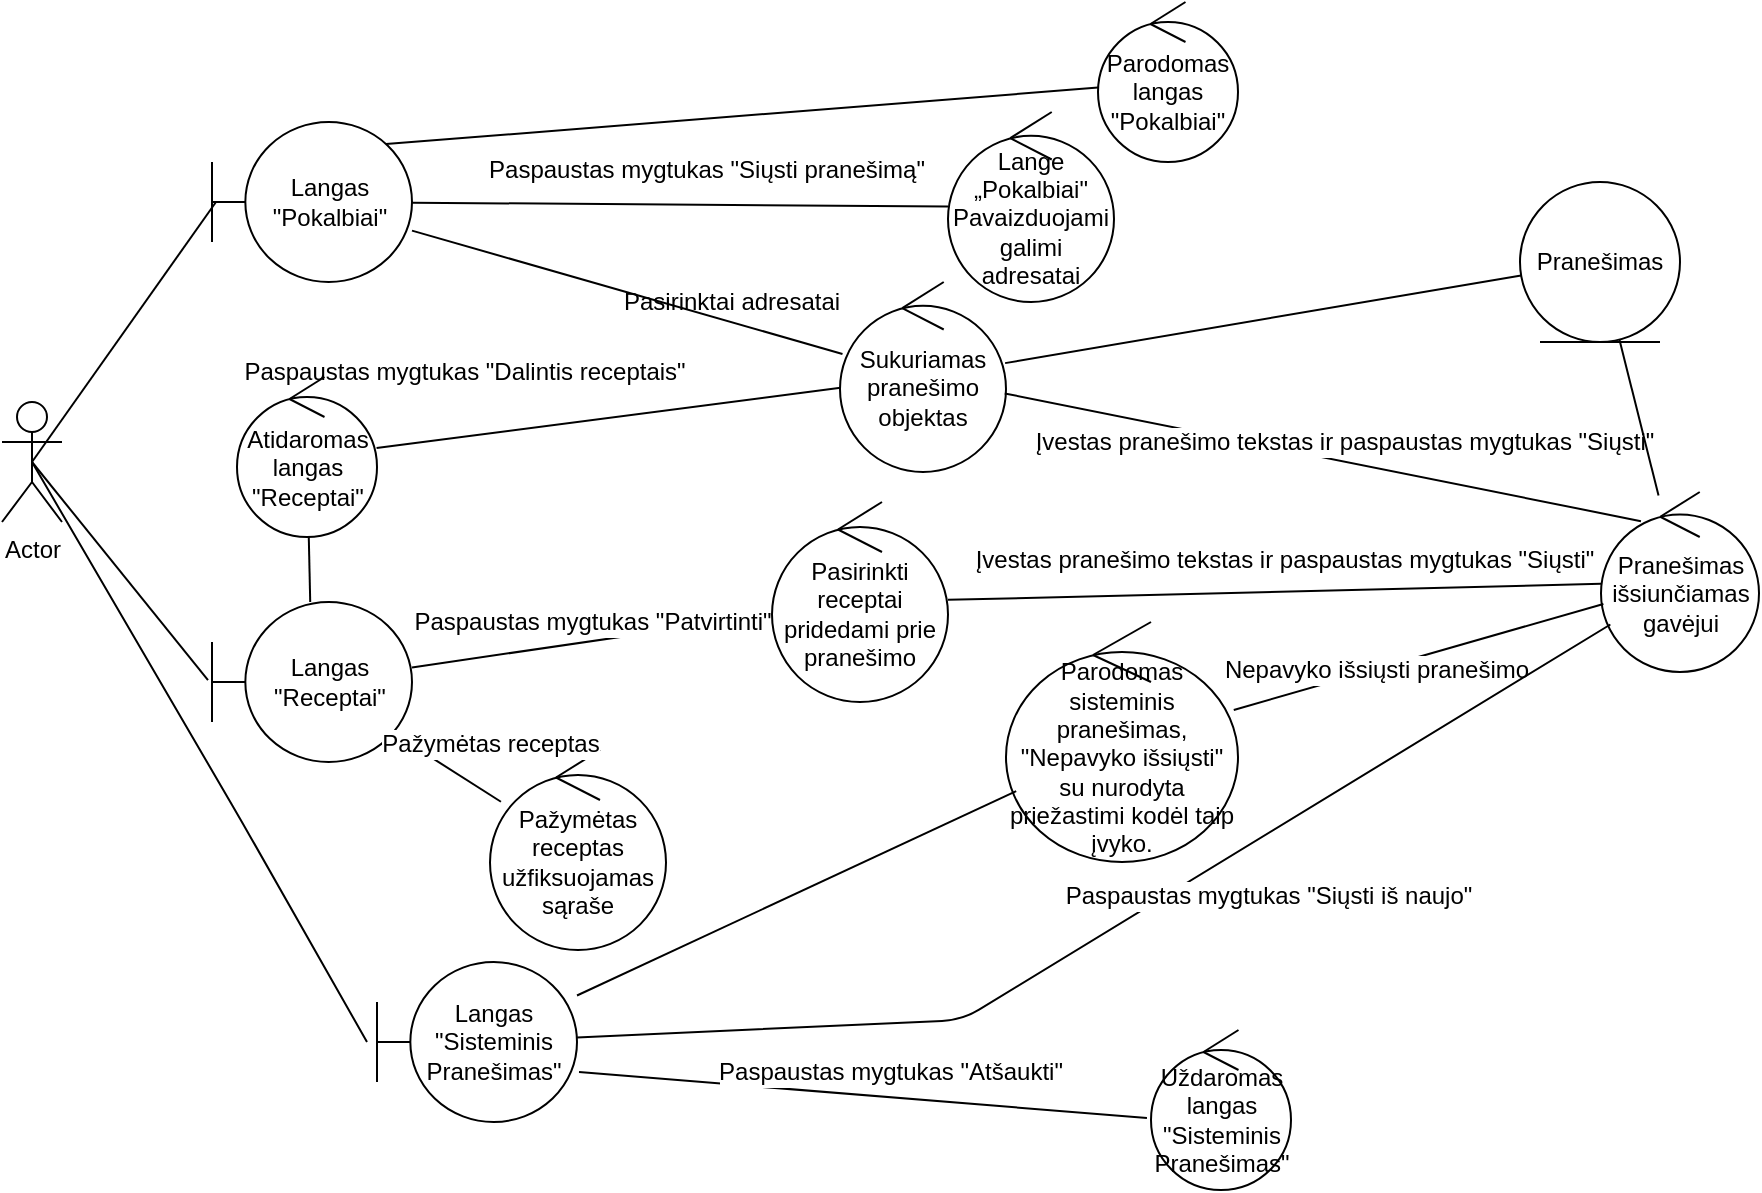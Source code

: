 <mxfile version="10.6.9" type="device"><diagram id="qGVhidxi3qc4Q2dun7Jg" name="Page-1"><mxGraphModel dx="2036" dy="590" grid="1" gridSize="10" guides="1" tooltips="1" connect="1" arrows="1" fold="1" page="1" pageScale="1" pageWidth="827" pageHeight="1169" math="0" shadow="0"><root><mxCell id="0"/><mxCell id="1" parent="0"/><mxCell id="P2x7NdR0kpHgVezgbXJG-1" value="Actor" style="shape=umlActor;verticalLabelPosition=bottom;labelBackgroundColor=#ffffff;verticalAlign=top;html=1;outlineConnect=0;" parent="1" vertex="1"><mxGeometry x="-60" y="360" width="30" height="60" as="geometry"/></mxCell><mxCell id="P2x7NdR0kpHgVezgbXJG-9" value="Parodomas langas &quot;Pokalbiai&quot;" style="ellipse;shape=umlControl;whiteSpace=wrap;html=1;" parent="1" vertex="1"><mxGeometry x="488" y="160" width="70" height="80" as="geometry"/></mxCell><mxCell id="P2x7NdR0kpHgVezgbXJG-14" value="Langas &quot;Pokalbiai&quot;" style="shape=umlBoundary;whiteSpace=wrap;html=1;" parent="1" vertex="1"><mxGeometry x="45" y="220" width="100" height="80" as="geometry"/></mxCell><mxCell id="P2x7NdR0kpHgVezgbXJG-15" value="" style="endArrow=none;html=1;exitX=0.87;exitY=0.138;exitDx=0;exitDy=0;exitPerimeter=0;" parent="1" source="P2x7NdR0kpHgVezgbXJG-14" target="P2x7NdR0kpHgVezgbXJG-9" edge="1"><mxGeometry width="50" height="50" relative="1" as="geometry"><mxPoint x="210" y="410" as="sourcePoint"/><mxPoint x="-50" y="480" as="targetPoint"/></mxGeometry></mxCell><mxCell id="P2x7NdR0kpHgVezgbXJG-16" value="" style="endArrow=none;html=1;entryX=0.02;entryY=0.5;entryDx=0;entryDy=0;entryPerimeter=0;exitX=0.5;exitY=0.5;exitDx=0;exitDy=0;exitPerimeter=0;" parent="1" source="P2x7NdR0kpHgVezgbXJG-1" target="P2x7NdR0kpHgVezgbXJG-14" edge="1"><mxGeometry width="50" height="50" relative="1" as="geometry"><mxPoint x="-100" y="530" as="sourcePoint"/><mxPoint x="-50" y="480" as="targetPoint"/></mxGeometry></mxCell><mxCell id="P2x7NdR0kpHgVezgbXJG-17" value="" style="endArrow=none;html=1;" parent="1" source="P2x7NdR0kpHgVezgbXJG-14" target="P2x7NdR0kpHgVezgbXJG-19" edge="1"><mxGeometry width="50" height="50" relative="1" as="geometry"><mxPoint x="280" y="320" as="sourcePoint"/><mxPoint x="340" y="420" as="targetPoint"/></mxGeometry></mxCell><mxCell id="P2x7NdR0kpHgVezgbXJG-18" value="Pasirinktai adresatai" style="text;html=1;resizable=0;points=[];autosize=1;align=left;verticalAlign=top;spacingTop=-4;" parent="1" vertex="1"><mxGeometry x="249" y="300" width="120" height="20" as="geometry"/></mxCell><mxCell id="P2x7NdR0kpHgVezgbXJG-19" value="Sukuriamas pranešimo objektas" style="ellipse;shape=umlControl;whiteSpace=wrap;html=1;" parent="1" vertex="1"><mxGeometry x="359" y="300" width="83" height="95" as="geometry"/></mxCell><mxCell id="P2x7NdR0kpHgVezgbXJG-20" value="Pranešimas" style="ellipse;shape=umlEntity;whiteSpace=wrap;html=1;" parent="1" vertex="1"><mxGeometry x="699" y="250" width="80" height="80" as="geometry"/></mxCell><mxCell id="P2x7NdR0kpHgVezgbXJG-22" value="" style="endArrow=none;html=1;exitX=0.253;exitY=0.162;exitDx=0;exitDy=0;exitPerimeter=0;" parent="1" source="P2x7NdR0kpHgVezgbXJG-40" target="P2x7NdR0kpHgVezgbXJG-19" edge="1"><mxGeometry width="50" height="50" relative="1" as="geometry"><mxPoint x="570" y="360" as="sourcePoint"/><mxPoint x="390" y="460" as="targetPoint"/></mxGeometry></mxCell><mxCell id="P2x7NdR0kpHgVezgbXJG-23" value="Įvestas pranešimo tekstas ir paspaustas mygtukas &quot;Siųsti&quot;" style="text;html=1;resizable=0;points=[];align=center;verticalAlign=middle;labelBackgroundColor=#ffffff;" parent="P2x7NdR0kpHgVezgbXJG-22" vertex="1" connectable="0"><mxGeometry x="-0.445" y="4" relative="1" as="geometry"><mxPoint x="-60" y="-26" as="offset"/></mxGeometry></mxCell><mxCell id="P2x7NdR0kpHgVezgbXJG-24" value="" style="endArrow=none;html=1;" parent="1" source="P2x7NdR0kpHgVezgbXJG-27" target="P2x7NdR0kpHgVezgbXJG-19" edge="1"><mxGeometry width="50" height="50" relative="1" as="geometry"><mxPoint x="375" y="630" as="sourcePoint"/><mxPoint x="410" y="620" as="targetPoint"/></mxGeometry></mxCell><mxCell id="P2x7NdR0kpHgVezgbXJG-26" value="&lt;span&gt;Paspaustas mygtukas &quot;Dalintis receptais&quot;&lt;/span&gt;" style="text;html=1;resizable=0;points=[];align=center;verticalAlign=middle;labelBackgroundColor=#ffffff;" parent="P2x7NdR0kpHgVezgbXJG-24" vertex="1" connectable="0"><mxGeometry x="-0.682" relative="1" as="geometry"><mxPoint x="6.5" y="-33" as="offset"/></mxGeometry></mxCell><mxCell id="P2x7NdR0kpHgVezgbXJG-27" value="Atidaromas langas &quot;Receptai&quot;" style="ellipse;shape=umlControl;whiteSpace=wrap;html=1;" parent="1" vertex="1"><mxGeometry x="57.5" y="347.5" width="70" height="80" as="geometry"/></mxCell><mxCell id="P2x7NdR0kpHgVezgbXJG-28" value="Langas &quot;Receptai&quot;" style="shape=umlBoundary;whiteSpace=wrap;html=1;" parent="1" vertex="1"><mxGeometry x="45" y="460" width="100" height="80" as="geometry"/></mxCell><mxCell id="P2x7NdR0kpHgVezgbXJG-29" value="" style="endArrow=none;html=1;" parent="1" source="P2x7NdR0kpHgVezgbXJG-28" target="P2x7NdR0kpHgVezgbXJG-27" edge="1"><mxGeometry width="50" height="50" relative="1" as="geometry"><mxPoint x="-100" y="860" as="sourcePoint"/><mxPoint x="-50" y="810" as="targetPoint"/></mxGeometry></mxCell><mxCell id="P2x7NdR0kpHgVezgbXJG-30" value="" style="endArrow=none;html=1;entryX=0.5;entryY=0.5;entryDx=0;entryDy=0;entryPerimeter=0;exitX=-0.02;exitY=0.488;exitDx=0;exitDy=0;exitPerimeter=0;" parent="1" source="P2x7NdR0kpHgVezgbXJG-28" target="P2x7NdR0kpHgVezgbXJG-1" edge="1"><mxGeometry width="50" height="50" relative="1" as="geometry"><mxPoint x="-100" y="780" as="sourcePoint"/><mxPoint x="-50" y="730" as="targetPoint"/></mxGeometry></mxCell><mxCell id="P2x7NdR0kpHgVezgbXJG-31" value="Pažymėtas receptas užfiksuojamas sąraše" style="ellipse;shape=umlControl;whiteSpace=wrap;html=1;" parent="1" vertex="1"><mxGeometry x="184" y="534" width="88" height="100" as="geometry"/></mxCell><mxCell id="P2x7NdR0kpHgVezgbXJG-32" value="" style="endArrow=none;html=1;" parent="1" source="P2x7NdR0kpHgVezgbXJG-31" target="P2x7NdR0kpHgVezgbXJG-28" edge="1"><mxGeometry width="50" height="50" relative="1" as="geometry"><mxPoint x="93" y="803" as="sourcePoint"/><mxPoint x="70" y="700" as="targetPoint"/></mxGeometry></mxCell><mxCell id="P2x7NdR0kpHgVezgbXJG-33" value="Pažymėtas receptas" style="text;html=1;resizable=0;points=[];align=center;verticalAlign=middle;labelBackgroundColor=#ffffff;" parent="P2x7NdR0kpHgVezgbXJG-32" vertex="1" connectable="0"><mxGeometry x="0.4" y="1" relative="1" as="geometry"><mxPoint x="26.5" y="-10" as="offset"/></mxGeometry></mxCell><mxCell id="P2x7NdR0kpHgVezgbXJG-35" value="" style="endArrow=none;html=1;" parent="1" source="P2x7NdR0kpHgVezgbXJG-37" target="P2x7NdR0kpHgVezgbXJG-28" edge="1"><mxGeometry width="50" height="50" relative="1" as="geometry"><mxPoint x="-100" y="790" as="sourcePoint"/><mxPoint x="-50" y="740" as="targetPoint"/></mxGeometry></mxCell><mxCell id="P2x7NdR0kpHgVezgbXJG-36" value="Paspaustas mygtukas &quot;Patvirtinti&quot;" style="text;html=1;resizable=0;points=[];align=center;verticalAlign=middle;labelBackgroundColor=#ffffff;" parent="P2x7NdR0kpHgVezgbXJG-35" vertex="1" connectable="0"><mxGeometry x="0.376" y="1" relative="1" as="geometry"><mxPoint x="33" y="-15.5" as="offset"/></mxGeometry></mxCell><mxCell id="P2x7NdR0kpHgVezgbXJG-37" value="Pasirinkti receptai pridedami prie pranešimo" style="ellipse;shape=umlControl;whiteSpace=wrap;html=1;" parent="1" vertex="1"><mxGeometry x="325" y="410" width="88" height="100" as="geometry"/></mxCell><mxCell id="P2x7NdR0kpHgVezgbXJG-38" value="" style="endArrow=none;html=1;" parent="1" source="P2x7NdR0kpHgVezgbXJG-40" target="P2x7NdR0kpHgVezgbXJG-37" edge="1"><mxGeometry width="50" height="50" relative="1" as="geometry"><mxPoint x="580" y="390" as="sourcePoint"/><mxPoint x="400" y="470" as="targetPoint"/></mxGeometry></mxCell><mxCell id="P2x7NdR0kpHgVezgbXJG-39" value="Įvestas pranešimo tekstas ir paspaustas mygtukas &quot;Siųsti&quot;" style="text;html=1;resizable=0;points=[];align=center;verticalAlign=middle;labelBackgroundColor=#ffffff;" parent="P2x7NdR0kpHgVezgbXJG-38" vertex="1" connectable="0"><mxGeometry x="-0.445" y="4" relative="1" as="geometry"><mxPoint x="-68.5" y="-18" as="offset"/></mxGeometry></mxCell><mxCell id="P2x7NdR0kpHgVezgbXJG-40" value="Pranešimas išsiunčiamas gavėjui" style="ellipse;shape=umlControl;whiteSpace=wrap;html=1;" parent="1" vertex="1"><mxGeometry x="739.5" y="405" width="79" height="90" as="geometry"/></mxCell><mxCell id="P2x7NdR0kpHgVezgbXJG-43" value="" style="endArrow=none;html=1;" parent="1" source="P2x7NdR0kpHgVezgbXJG-45" target="P2x7NdR0kpHgVezgbXJG-40" edge="1"><mxGeometry width="50" height="50" relative="1" as="geometry"><mxPoint x="310" y="890" as="sourcePoint"/><mxPoint x="-50" y="890" as="targetPoint"/></mxGeometry></mxCell><mxCell id="P2x7NdR0kpHgVezgbXJG-59" value="&lt;span&gt;Nepavyko išsiųsti pranešimo&lt;/span&gt;" style="text;html=1;resizable=0;points=[];align=center;verticalAlign=middle;labelBackgroundColor=#ffffff;" parent="P2x7NdR0kpHgVezgbXJG-43" vertex="1" connectable="0"><mxGeometry x="-0.236" relative="1" as="geometry"><mxPoint as="offset"/></mxGeometry></mxCell><mxCell id="P2x7NdR0kpHgVezgbXJG-45" value="Parodomas sisteminis pranešimas, &quot;Nepavyko išsiųsti&quot; su nurodyta priežastimi kodėl taip įvyko." style="ellipse;shape=umlControl;whiteSpace=wrap;html=1;" parent="1" vertex="1"><mxGeometry x="442" y="470" width="116" height="120" as="geometry"/></mxCell><mxCell id="P2x7NdR0kpHgVezgbXJG-46" value="Langas &quot;Sisteminis Pranešimas&quot;" style="shape=umlBoundary;whiteSpace=wrap;html=1;" parent="1" vertex="1"><mxGeometry x="127.5" y="640" width="100" height="80" as="geometry"/></mxCell><mxCell id="P2x7NdR0kpHgVezgbXJG-47" value="" style="endArrow=none;html=1;" parent="1" source="P2x7NdR0kpHgVezgbXJG-46" target="P2x7NdR0kpHgVezgbXJG-45" edge="1"><mxGeometry width="50" height="50" relative="1" as="geometry"><mxPoint x="115" y="962" as="sourcePoint"/><mxPoint x="-50" y="1040" as="targetPoint"/></mxGeometry></mxCell><mxCell id="P2x7NdR0kpHgVezgbXJG-48" value="" style="endArrow=none;html=1;" parent="1" source="P2x7NdR0kpHgVezgbXJG-40" target="P2x7NdR0kpHgVezgbXJG-46" edge="1"><mxGeometry width="50" height="50" relative="1" as="geometry"><mxPoint x="-100" y="1100" as="sourcePoint"/><mxPoint x="126" y="800" as="targetPoint"/><Array as="points"><mxPoint x="420" y="669"/></Array></mxGeometry></mxCell><mxCell id="P2x7NdR0kpHgVezgbXJG-49" value="Paspaustas mygtukas &quot;Siųsti iš naujo&quot;" style="text;html=1;resizable=0;points=[];align=center;verticalAlign=middle;labelBackgroundColor=#ffffff;" parent="P2x7NdR0kpHgVezgbXJG-48" vertex="1" connectable="0"><mxGeometry x="0.311" y="4" relative="1" as="geometry"><mxPoint x="146.5" y="-63.5" as="offset"/></mxGeometry></mxCell><mxCell id="P2x7NdR0kpHgVezgbXJG-50" value="Uždaromas langas &quot;Sisteminis Pranešimas&quot;" style="ellipse;shape=umlControl;whiteSpace=wrap;html=1;" parent="1" vertex="1"><mxGeometry x="514.5" y="674" width="70" height="80" as="geometry"/></mxCell><mxCell id="P2x7NdR0kpHgVezgbXJG-51" value="" style="endArrow=none;html=1;entryX=-0.05;entryY=0.5;entryDx=0;entryDy=0;entryPerimeter=0;exitX=0.5;exitY=0.5;exitDx=0;exitDy=0;exitPerimeter=0;" parent="1" source="P2x7NdR0kpHgVezgbXJG-1" target="P2x7NdR0kpHgVezgbXJG-46" edge="1"><mxGeometry width="50" height="50" relative="1" as="geometry"><mxPoint x="-100" y="1240" as="sourcePoint"/><mxPoint x="-50" y="1190" as="targetPoint"/><Array as="points"><mxPoint x="60" y="570"/></Array></mxGeometry></mxCell><mxCell id="P2x7NdR0kpHgVezgbXJG-52" value="" style="endArrow=none;html=1;entryX=1.01;entryY=0.688;entryDx=0;entryDy=0;entryPerimeter=0;exitX=-0.029;exitY=0.55;exitDx=0;exitDy=0;exitPerimeter=0;" parent="1" source="P2x7NdR0kpHgVezgbXJG-50" target="P2x7NdR0kpHgVezgbXJG-46" edge="1"><mxGeometry width="50" height="50" relative="1" as="geometry"><mxPoint x="450" y="790" as="sourcePoint"/><mxPoint x="-50" y="1210" as="targetPoint"/></mxGeometry></mxCell><mxCell id="P2x7NdR0kpHgVezgbXJG-54" value="Paspaustas mygtukas &quot;Atšaukti&quot;" style="text;html=1;resizable=0;points=[];align=center;verticalAlign=middle;labelBackgroundColor=#ffffff;" parent="P2x7NdR0kpHgVezgbXJG-52" vertex="1" connectable="0"><mxGeometry x="-0.236" y="-1" relative="1" as="geometry"><mxPoint x="-20.5" y="-13.5" as="offset"/></mxGeometry></mxCell><mxCell id="3VzDxqOFcgnBrzN3W1CH-1" value="Lange „Pokalbiai&quot;&lt;br&gt;Pavaizduojami galimi adresatai" style="ellipse;shape=umlControl;whiteSpace=wrap;html=1;" parent="1" vertex="1"><mxGeometry x="413" y="215" width="83" height="95" as="geometry"/></mxCell><mxCell id="3VzDxqOFcgnBrzN3W1CH-6" value="" style="endArrow=none;html=1;" parent="1" source="3VzDxqOFcgnBrzN3W1CH-1" target="P2x7NdR0kpHgVezgbXJG-14" edge="1"><mxGeometry width="50" height="50" relative="1" as="geometry"><mxPoint x="-60" y="830" as="sourcePoint"/><mxPoint x="-10" y="780" as="targetPoint"/></mxGeometry></mxCell><mxCell id="3VzDxqOFcgnBrzN3W1CH-8" value="Paspaustas mygtukas &quot;Siųsti pranešimą&quot;" style="text;html=1;resizable=0;points=[];align=center;verticalAlign=middle;labelBackgroundColor=#ffffff;" parent="3VzDxqOFcgnBrzN3W1CH-6" vertex="1" connectable="0"><mxGeometry x="0.158" y="-3" relative="1" as="geometry"><mxPoint x="33.5" y="-14.5" as="offset"/></mxGeometry></mxCell><mxCell id="6t_RELUbtO635nNsgn7V-1" value="" style="endArrow=none;html=1;" edge="1" parent="1" source="P2x7NdR0kpHgVezgbXJG-19" target="P2x7NdR0kpHgVezgbXJG-20"><mxGeometry width="50" height="50" relative="1" as="geometry"><mxPoint x="-60" y="830" as="sourcePoint"/><mxPoint x="-10" y="780" as="targetPoint"/></mxGeometry></mxCell><mxCell id="6t_RELUbtO635nNsgn7V-2" value="" style="endArrow=none;html=1;" edge="1" parent="1" source="P2x7NdR0kpHgVezgbXJG-40" target="P2x7NdR0kpHgVezgbXJG-20"><mxGeometry width="50" height="50" relative="1" as="geometry"><mxPoint x="-60" y="830" as="sourcePoint"/><mxPoint x="-10" y="780" as="targetPoint"/></mxGeometry></mxCell></root></mxGraphModel></diagram></mxfile>
